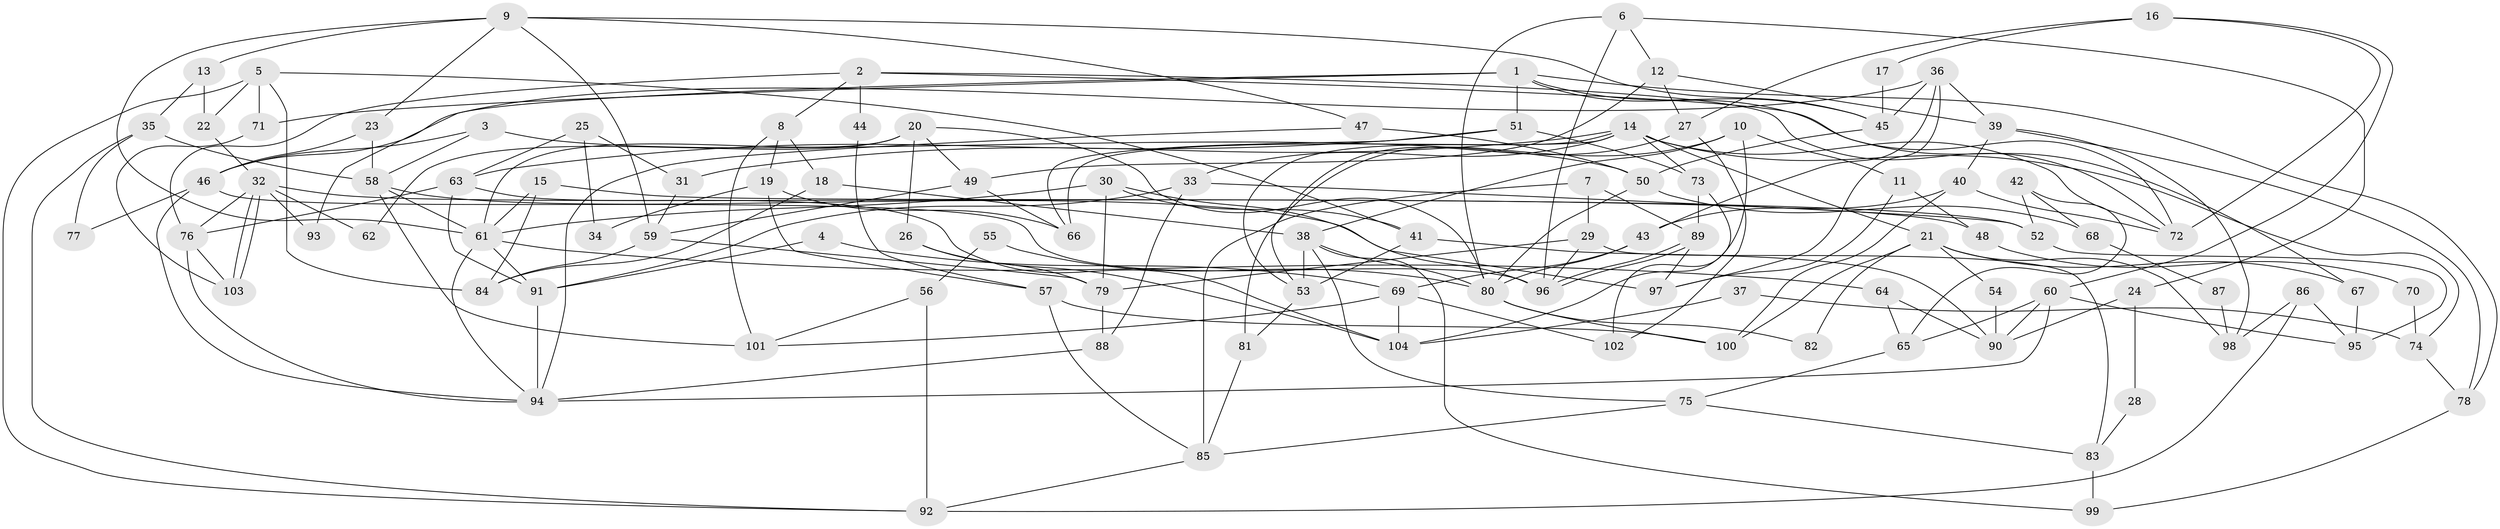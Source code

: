 // coarse degree distribution, {9: 0.0967741935483871, 3: 0.1774193548387097, 7: 0.11290322580645161, 6: 0.03225806451612903, 4: 0.20967741935483872, 5: 0.1774193548387097, 10: 0.016129032258064516, 8: 0.04838709677419355, 2: 0.11290322580645161, 13: 0.016129032258064516}
// Generated by graph-tools (version 1.1) at 2025/18/03/04/25 18:18:42]
// undirected, 104 vertices, 208 edges
graph export_dot {
graph [start="1"]
  node [color=gray90,style=filled];
  1;
  2;
  3;
  4;
  5;
  6;
  7;
  8;
  9;
  10;
  11;
  12;
  13;
  14;
  15;
  16;
  17;
  18;
  19;
  20;
  21;
  22;
  23;
  24;
  25;
  26;
  27;
  28;
  29;
  30;
  31;
  32;
  33;
  34;
  35;
  36;
  37;
  38;
  39;
  40;
  41;
  42;
  43;
  44;
  45;
  46;
  47;
  48;
  49;
  50;
  51;
  52;
  53;
  54;
  55;
  56;
  57;
  58;
  59;
  60;
  61;
  62;
  63;
  64;
  65;
  66;
  67;
  68;
  69;
  70;
  71;
  72;
  73;
  74;
  75;
  76;
  77;
  78;
  79;
  80;
  81;
  82;
  83;
  84;
  85;
  86;
  87;
  88;
  89;
  90;
  91;
  92;
  93;
  94;
  95;
  96;
  97;
  98;
  99;
  100;
  101;
  102;
  103;
  104;
  1 -- 72;
  1 -- 51;
  1 -- 45;
  1 -- 71;
  1 -- 78;
  1 -- 93;
  2 -- 76;
  2 -- 72;
  2 -- 8;
  2 -- 44;
  2 -- 67;
  3 -- 46;
  3 -- 58;
  3 -- 50;
  4 -- 91;
  4 -- 69;
  5 -- 71;
  5 -- 41;
  5 -- 22;
  5 -- 84;
  5 -- 92;
  6 -- 80;
  6 -- 96;
  6 -- 12;
  6 -- 24;
  7 -- 89;
  7 -- 85;
  7 -- 29;
  8 -- 19;
  8 -- 18;
  8 -- 101;
  9 -- 59;
  9 -- 45;
  9 -- 13;
  9 -- 23;
  9 -- 47;
  9 -- 61;
  10 -- 81;
  10 -- 104;
  10 -- 11;
  10 -- 38;
  11 -- 97;
  11 -- 48;
  12 -- 39;
  12 -- 27;
  12 -- 49;
  13 -- 22;
  13 -- 35;
  14 -- 53;
  14 -- 33;
  14 -- 21;
  14 -- 31;
  14 -- 66;
  14 -- 72;
  14 -- 73;
  14 -- 74;
  15 -- 61;
  15 -- 84;
  15 -- 52;
  16 -- 27;
  16 -- 60;
  16 -- 17;
  16 -- 72;
  17 -- 45;
  18 -- 84;
  18 -- 38;
  19 -- 66;
  19 -- 57;
  19 -- 34;
  20 -- 80;
  20 -- 61;
  20 -- 26;
  20 -- 49;
  20 -- 62;
  21 -- 98;
  21 -- 54;
  21 -- 67;
  21 -- 82;
  21 -- 100;
  22 -- 32;
  23 -- 46;
  23 -- 58;
  24 -- 90;
  24 -- 28;
  25 -- 63;
  25 -- 31;
  25 -- 34;
  26 -- 79;
  26 -- 104;
  27 -- 102;
  27 -- 53;
  28 -- 83;
  29 -- 96;
  29 -- 79;
  29 -- 83;
  30 -- 96;
  30 -- 61;
  30 -- 41;
  30 -- 79;
  31 -- 59;
  32 -- 103;
  32 -- 103;
  32 -- 76;
  32 -- 48;
  32 -- 62;
  32 -- 93;
  33 -- 52;
  33 -- 91;
  33 -- 88;
  35 -- 58;
  35 -- 77;
  35 -- 92;
  36 -- 97;
  36 -- 45;
  36 -- 39;
  36 -- 43;
  36 -- 46;
  37 -- 74;
  37 -- 104;
  38 -- 53;
  38 -- 75;
  38 -- 80;
  38 -- 99;
  39 -- 40;
  39 -- 78;
  39 -- 98;
  40 -- 100;
  40 -- 72;
  40 -- 43;
  41 -- 53;
  41 -- 90;
  42 -- 52;
  42 -- 65;
  42 -- 68;
  43 -- 69;
  43 -- 80;
  44 -- 57;
  45 -- 50;
  46 -- 94;
  46 -- 77;
  46 -- 96;
  47 -- 50;
  47 -- 94;
  48 -- 70;
  49 -- 59;
  49 -- 66;
  50 -- 80;
  50 -- 68;
  51 -- 63;
  51 -- 66;
  51 -- 73;
  52 -- 95;
  53 -- 81;
  54 -- 90;
  55 -- 56;
  55 -- 80;
  56 -- 101;
  56 -- 92;
  57 -- 100;
  57 -- 85;
  58 -- 61;
  58 -- 97;
  58 -- 101;
  59 -- 79;
  59 -- 84;
  60 -- 90;
  60 -- 94;
  60 -- 65;
  60 -- 95;
  61 -- 94;
  61 -- 64;
  61 -- 91;
  63 -- 104;
  63 -- 91;
  63 -- 76;
  64 -- 65;
  64 -- 90;
  65 -- 75;
  67 -- 95;
  68 -- 87;
  69 -- 101;
  69 -- 102;
  69 -- 104;
  70 -- 74;
  71 -- 103;
  73 -- 89;
  73 -- 102;
  74 -- 78;
  75 -- 83;
  75 -- 85;
  76 -- 94;
  76 -- 103;
  78 -- 99;
  79 -- 88;
  80 -- 82;
  80 -- 100;
  81 -- 85;
  83 -- 99;
  85 -- 92;
  86 -- 95;
  86 -- 92;
  86 -- 98;
  87 -- 98;
  88 -- 94;
  89 -- 96;
  89 -- 96;
  89 -- 97;
  91 -- 94;
}
